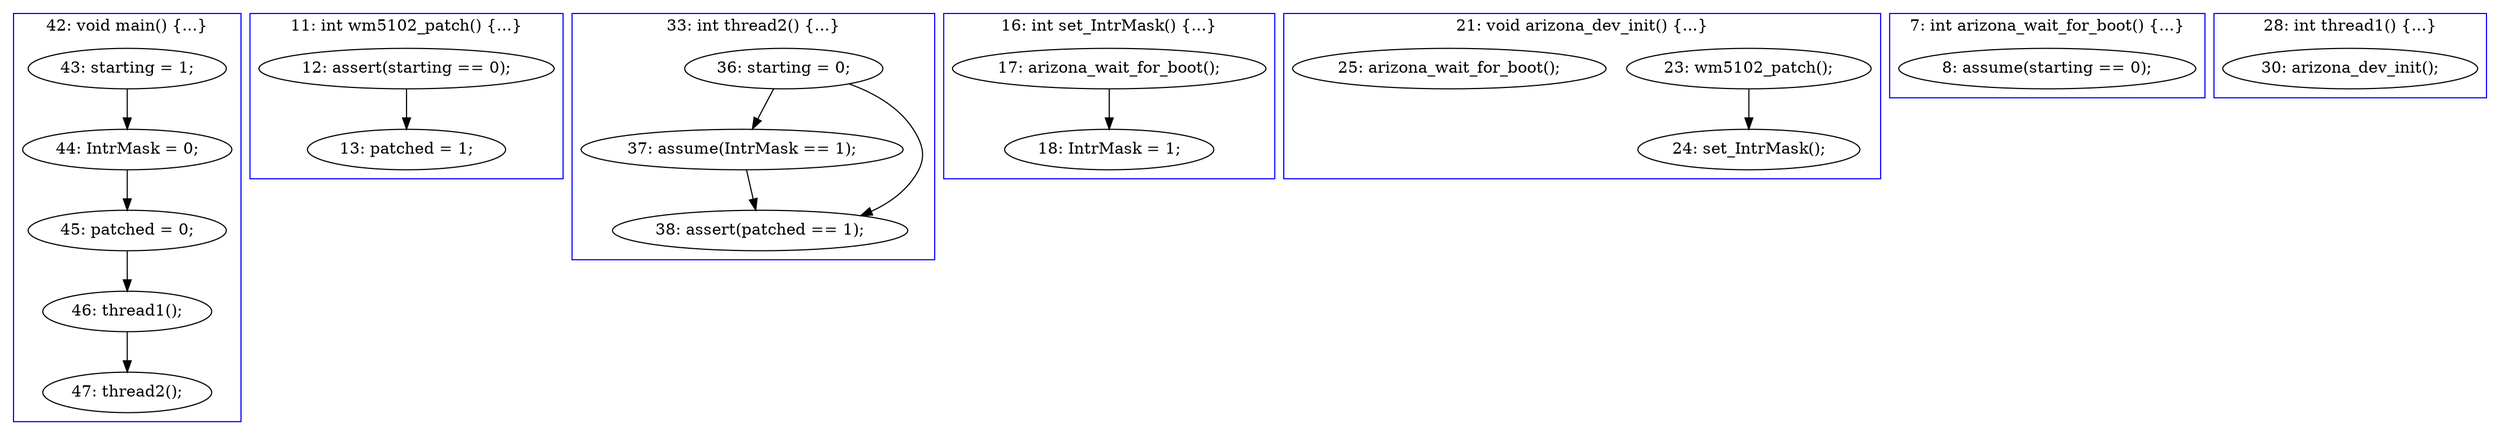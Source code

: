 digraph PartialOrder {
	compound = true
	"45: patched = 0;" -> "46: thread1();"
	"12: assert(starting == 0);" -> "13: patched = 1;"
	"36: starting = 0;" -> "37: assume(IntrMask == 1);"
	"17: arizona_wait_for_boot();" -> "18: IntrMask = 1;"
	"37: assume(IntrMask == 1);" -> "38: assert(patched == 1);"
	"23: wm5102_patch();" -> "24: set_IntrMask();"
	"44: IntrMask = 0;" -> "45: patched = 0;"
	"46: thread1();" -> "47: thread2();"
	"36: starting = 0;" -> "38: assert(patched == 1);"
	"43: starting = 1;" -> "44: IntrMask = 0;"
	subgraph cluster5 {
		label = "7: int arizona_wait_for_boot() {...}"
		color = blue
		"8: assume(starting == 0);"  [label = "8: assume(starting == 0);"]
	}
	subgraph cluster2 {
		label = "28: int thread1() {...}"
		color = blue
		"30: arizona_dev_init();"  [label = "30: arizona_dev_init();"]
	}
	subgraph cluster3 {
		label = "21: void arizona_dev_init() {...}"
		color = blue
		"25: arizona_wait_for_boot();"  [label = "25: arizona_wait_for_boot();"]
		"23: wm5102_patch();"  [label = "23: wm5102_patch();"]
		"24: set_IntrMask();"  [label = "24: set_IntrMask();"]
	}
	subgraph cluster7 {
		label = "11: int wm5102_patch() {...}"
		color = blue
		"12: assert(starting == 0);"  [label = "12: assert(starting == 0);"]
		"13: patched = 1;"  [label = "13: patched = 1;"]
	}
	subgraph cluster6 {
		label = "16: int set_IntrMask() {...}"
		color = blue
		"18: IntrMask = 1;"  [label = "18: IntrMask = 1;"]
		"17: arizona_wait_for_boot();"  [label = "17: arizona_wait_for_boot();"]
	}
	subgraph cluster4 {
		label = "33: int thread2() {...}"
		color = blue
		"36: starting = 0;"  [label = "36: starting = 0;"]
		"38: assert(patched == 1);"  [label = "38: assert(patched == 1);"]
		"37: assume(IntrMask == 1);"  [label = "37: assume(IntrMask == 1);"]
	}
	subgraph cluster1 {
		label = "42: void main() {...}"
		color = blue
		"47: thread2();"  [label = "47: thread2();"]
		"44: IntrMask = 0;"  [label = "44: IntrMask = 0;"]
		"43: starting = 1;"  [label = "43: starting = 1;"]
		"46: thread1();"  [label = "46: thread1();"]
		"45: patched = 0;"  [label = "45: patched = 0;"]
	}
}